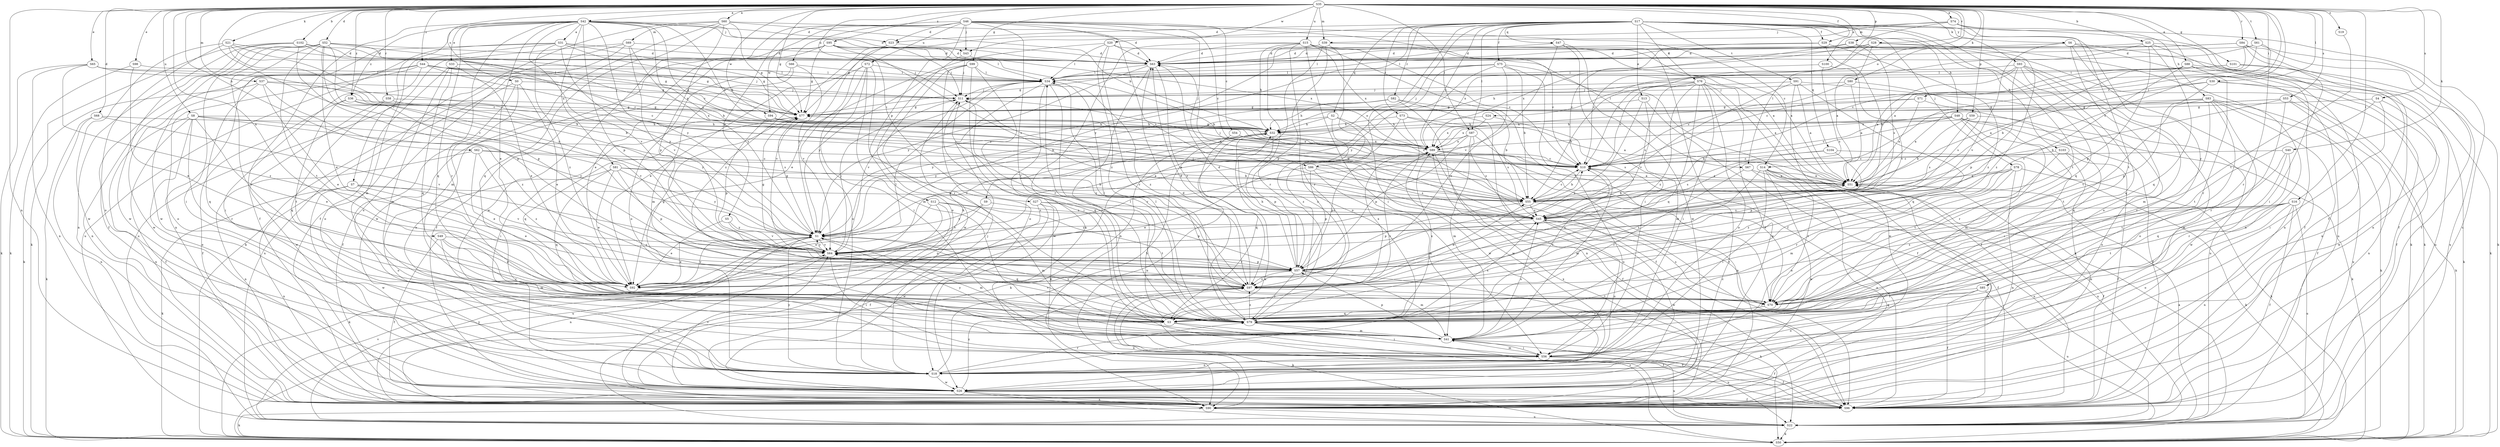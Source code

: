 strict digraph  {
S35;
S17;
S46;
S42;
S74;
S60;
S31;
S51;
S25;
S102;
S48;
S55;
S14;
S54;
S10;
S52;
S68;
S23;
S63;
S88;
S98;
S65;
S13;
S33;
S92;
S29;
S75;
S96;
S99;
S101;
S77;
S62;
S103;
S83;
S32;
S71;
S27;
S7;
S56;
S78;
S86;
S43;
S11;
S80;
S21;
S93;
S40;
S50;
S16;
S30;
S87;
S67;
S34;
S37;
S39;
S69;
S41;
S49;
S90;
S24;
S9;
S18;
S38;
S59;
S12;
S5;
S57;
S104;
S47;
S2;
S3;
S58;
S84;
S82;
S79;
S0;
S53;
S19;
S45;
S61;
S73;
S91;
S76;
S70;
S8;
S15;
S100;
S66;
S72;
S81;
S22;
S28;
S64;
S20;
S94;
S26;
S4;
S89;
S85;
S6;
S1;
S44;
S95;
S36;
S97;
S35 -> S42  [label=a];
S35 -> S74  [label=a];
S35 -> S60  [label=a];
S35 -> S25  [label=b];
S35 -> S102  [label=b];
S35 -> S14  [label=c];
S35 -> S52  [label=d];
S35 -> S68  [label=d];
S35 -> S88  [label=e];
S35 -> S98  [label=e];
S35 -> S65  [label=e];
S35 -> S29  [label=f];
S35 -> S99  [label=g];
S35 -> S101  [label=g];
S35 -> S77  [label=g];
S35 -> S62  [label=h];
S35 -> S71  [label=i];
S35 -> S27  [label=i];
S35 -> S80  [label=k];
S35 -> S21  [label=k];
S35 -> S93  [label=k];
S35 -> S40  [label=k];
S35 -> S16  [label=l];
S35 -> S30  [label=l];
S35 -> S87  [label=l];
S35 -> S37  [label=m];
S35 -> S39  [label=m];
S35 -> S49  [label=n];
S35 -> S90  [label=n];
S35 -> S24  [label=o];
S35 -> S38  [label=p];
S35 -> S59  [label=p];
S35 -> S58  [label=r];
S35 -> S84  [label=r];
S35 -> S0  [label=s];
S35 -> S53  [label=s];
S35 -> S19  [label=s];
S35 -> S45  [label=s];
S35 -> S61  [label=t];
S35 -> S8  [label=u];
S35 -> S15  [label=u];
S35 -> S100  [label=u];
S35 -> S28  [label=v];
S35 -> S64  [label=v];
S35 -> S20  [label=w];
S35 -> S94  [label=w];
S35 -> S4  [label=x];
S35 -> S44  [label=z];
S35 -> S95  [label=z];
S35 -> S36  [label=z];
S17 -> S48  [label=b];
S17 -> S23  [label=d];
S17 -> S13  [label=e];
S17 -> S29  [label=f];
S17 -> S75  [label=f];
S17 -> S96  [label=f];
S17 -> S77  [label=g];
S17 -> S103  [label=h];
S17 -> S78  [label=j];
S17 -> S86  [label=j];
S17 -> S87  [label=l];
S17 -> S9  [label=o];
S17 -> S104  [label=q];
S17 -> S47  [label=q];
S17 -> S2  [label=q];
S17 -> S3  [label=q];
S17 -> S82  [label=r];
S17 -> S73  [label=t];
S17 -> S91  [label=t];
S17 -> S76  [label=t];
S17 -> S70  [label=t];
S17 -> S89  [label=x];
S17 -> S85  [label=y];
S17 -> S6  [label=y];
S17 -> S1  [label=y];
S46 -> S14  [label=c];
S46 -> S54  [label=c];
S46 -> S10  [label=c];
S46 -> S23  [label=d];
S46 -> S86  [label=j];
S46 -> S43  [label=j];
S46 -> S67  [label=l];
S46 -> S12  [label=p];
S46 -> S5  [label=p];
S46 -> S79  [label=r];
S46 -> S45  [label=s];
S46 -> S66  [label=u];
S46 -> S72  [label=u];
S46 -> S94  [label=w];
S46 -> S26  [label=w];
S42 -> S31  [label=a];
S42 -> S55  [label=b];
S42 -> S10  [label=c];
S42 -> S23  [label=d];
S42 -> S63  [label=d];
S42 -> S33  [label=e];
S42 -> S92  [label=e];
S42 -> S96  [label=f];
S42 -> S7  [label=i];
S42 -> S43  [label=j];
S42 -> S57  [label=p];
S42 -> S3  [label=q];
S42 -> S79  [label=r];
S42 -> S81  [label=u];
S42 -> S64  [label=v];
S42 -> S89  [label=x];
S42 -> S1  [label=y];
S42 -> S36  [label=z];
S74 -> S83  [label=h];
S74 -> S43  [label=j];
S74 -> S67  [label=l];
S74 -> S39  [label=m];
S74 -> S70  [label=t];
S74 -> S22  [label=u];
S60 -> S63  [label=d];
S60 -> S96  [label=f];
S60 -> S77  [label=g];
S60 -> S32  [label=h];
S60 -> S69  [label=m];
S60 -> S41  [label=m];
S60 -> S57  [label=p];
S60 -> S3  [label=q];
S31 -> S63  [label=d];
S31 -> S77  [label=g];
S31 -> S32  [label=h];
S31 -> S41  [label=m];
S31 -> S90  [label=n];
S31 -> S22  [label=u];
S31 -> S1  [label=y];
S31 -> S97  [label=z];
S51 -> S55  [label=b];
S51 -> S96  [label=f];
S25 -> S10  [label=c];
S25 -> S63  [label=d];
S25 -> S96  [label=f];
S25 -> S90  [label=n];
S25 -> S57  [label=p];
S25 -> S3  [label=q];
S102 -> S63  [label=d];
S102 -> S11  [label=j];
S102 -> S50  [label=k];
S102 -> S90  [label=n];
S102 -> S57  [label=p];
S102 -> S26  [label=w];
S102 -> S89  [label=x];
S48 -> S55  [label=b];
S48 -> S10  [label=c];
S48 -> S96  [label=f];
S48 -> S32  [label=h];
S48 -> S56  [label=i];
S48 -> S50  [label=k];
S48 -> S41  [label=m];
S48 -> S79  [label=r];
S48 -> S89  [label=x];
S55 -> S10  [label=c];
S55 -> S96  [label=f];
S55 -> S57  [label=p];
S55 -> S45  [label=s];
S14 -> S51  [label=a];
S14 -> S96  [label=f];
S14 -> S56  [label=i];
S14 -> S90  [label=n];
S14 -> S70  [label=t];
S14 -> S22  [label=u];
S14 -> S26  [label=w];
S14 -> S97  [label=z];
S54 -> S10  [label=c];
S54 -> S3  [label=q];
S54 -> S89  [label=x];
S10 -> S51  [label=a];
S10 -> S55  [label=b];
S10 -> S11  [label=j];
S10 -> S41  [label=m];
S52 -> S10  [label=c];
S52 -> S63  [label=d];
S52 -> S92  [label=e];
S52 -> S96  [label=f];
S52 -> S77  [label=g];
S52 -> S56  [label=i];
S52 -> S57  [label=p];
S52 -> S79  [label=r];
S52 -> S70  [label=t];
S52 -> S26  [label=w];
S52 -> S1  [label=y];
S68 -> S32  [label=h];
S68 -> S50  [label=k];
S68 -> S90  [label=n];
S68 -> S64  [label=v];
S23 -> S63  [label=d];
S23 -> S1  [label=y];
S23 -> S97  [label=z];
S63 -> S34  [label=l];
S63 -> S90  [label=n];
S63 -> S1  [label=y];
S63 -> S97  [label=z];
S88 -> S55  [label=b];
S88 -> S50  [label=k];
S88 -> S34  [label=l];
S88 -> S79  [label=r];
S88 -> S22  [label=u];
S88 -> S64  [label=v];
S98 -> S92  [label=e];
S98 -> S50  [label=k];
S98 -> S34  [label=l];
S65 -> S55  [label=b];
S65 -> S77  [label=g];
S65 -> S50  [label=k];
S65 -> S34  [label=l];
S65 -> S90  [label=n];
S65 -> S97  [label=z];
S13 -> S96  [label=f];
S13 -> S77  [label=g];
S13 -> S41  [label=m];
S13 -> S97  [label=z];
S33 -> S92  [label=e];
S33 -> S34  [label=l];
S33 -> S41  [label=m];
S33 -> S18  [label=o];
S33 -> S3  [label=q];
S92 -> S55  [label=b];
S92 -> S32  [label=h];
S92 -> S34  [label=l];
S92 -> S1  [label=y];
S29 -> S55  [label=b];
S29 -> S63  [label=d];
S29 -> S89  [label=x];
S29 -> S97  [label=z];
S75 -> S55  [label=b];
S75 -> S92  [label=e];
S75 -> S77  [label=g];
S75 -> S56  [label=i];
S75 -> S50  [label=k];
S75 -> S34  [label=l];
S75 -> S64  [label=v];
S75 -> S1  [label=y];
S99 -> S56  [label=i];
S99 -> S34  [label=l];
S99 -> S18  [label=o];
S99 -> S79  [label=r];
S99 -> S26  [label=w];
S99 -> S1  [label=y];
S101 -> S10  [label=c];
S101 -> S34  [label=l];
S101 -> S90  [label=n];
S101 -> S22  [label=u];
S77 -> S32  [label=h];
S77 -> S56  [label=i];
S77 -> S3  [label=q];
S62 -> S55  [label=b];
S62 -> S10  [label=c];
S62 -> S92  [label=e];
S62 -> S90  [label=n];
S62 -> S97  [label=z];
S103 -> S10  [label=c];
S103 -> S96  [label=f];
S103 -> S90  [label=n];
S103 -> S70  [label=t];
S83 -> S51  [label=a];
S83 -> S96  [label=f];
S83 -> S77  [label=g];
S83 -> S50  [label=k];
S83 -> S18  [label=o];
S83 -> S79  [label=r];
S83 -> S70  [label=t];
S83 -> S22  [label=u];
S83 -> S26  [label=w];
S32 -> S77  [label=g];
S32 -> S50  [label=k];
S32 -> S90  [label=n];
S32 -> S57  [label=p];
S32 -> S22  [label=u];
S32 -> S89  [label=x];
S71 -> S51  [label=a];
S71 -> S77  [label=g];
S71 -> S3  [label=q];
S71 -> S89  [label=x];
S27 -> S96  [label=f];
S27 -> S56  [label=i];
S27 -> S57  [label=p];
S27 -> S45  [label=s];
S27 -> S26  [label=w];
S7 -> S55  [label=b];
S7 -> S92  [label=e];
S7 -> S50  [label=k];
S7 -> S90  [label=n];
S7 -> S64  [label=v];
S7 -> S26  [label=w];
S56 -> S96  [label=f];
S56 -> S41  [label=m];
S56 -> S18  [label=o];
S56 -> S22  [label=u];
S78 -> S51  [label=a];
S78 -> S50  [label=k];
S78 -> S41  [label=m];
S78 -> S90  [label=n];
S78 -> S18  [label=o];
S78 -> S79  [label=r];
S78 -> S97  [label=z];
S86 -> S51  [label=a];
S86 -> S92  [label=e];
S86 -> S41  [label=m];
S86 -> S57  [label=p];
S86 -> S45  [label=s];
S43 -> S11  [label=j];
S43 -> S18  [label=o];
S43 -> S89  [label=x];
S11 -> S77  [label=g];
S11 -> S3  [label=q];
S11 -> S97  [label=z];
S80 -> S51  [label=a];
S80 -> S10  [label=c];
S80 -> S11  [label=j];
S80 -> S45  [label=s];
S21 -> S55  [label=b];
S21 -> S10  [label=c];
S21 -> S63  [label=d];
S21 -> S77  [label=g];
S21 -> S18  [label=o];
S21 -> S26  [label=w];
S93 -> S51  [label=a];
S93 -> S32  [label=h];
S93 -> S34  [label=l];
S93 -> S41  [label=m];
S93 -> S57  [label=p];
S93 -> S3  [label=q];
S93 -> S70  [label=t];
S93 -> S26  [label=w];
S40 -> S10  [label=c];
S40 -> S3  [label=q];
S40 -> S79  [label=r];
S40 -> S70  [label=t];
S50 -> S97  [label=z];
S16 -> S96  [label=f];
S16 -> S56  [label=i];
S16 -> S90  [label=n];
S16 -> S18  [label=o];
S16 -> S45  [label=s];
S16 -> S70  [label=t];
S16 -> S22  [label=u];
S16 -> S97  [label=z];
S30 -> S51  [label=a];
S30 -> S96  [label=f];
S30 -> S11  [label=j];
S30 -> S50  [label=k];
S30 -> S57  [label=p];
S87 -> S41  [label=m];
S87 -> S90  [label=n];
S87 -> S57  [label=p];
S87 -> S45  [label=s];
S87 -> S64  [label=v];
S87 -> S89  [label=x];
S67 -> S51  [label=a];
S67 -> S79  [label=r];
S67 -> S22  [label=u];
S34 -> S11  [label=j];
S34 -> S79  [label=r];
S34 -> S22  [label=u];
S34 -> S64  [label=v];
S34 -> S26  [label=w];
S34 -> S97  [label=z];
S37 -> S92  [label=e];
S37 -> S11  [label=j];
S37 -> S50  [label=k];
S37 -> S3  [label=q];
S37 -> S89  [label=x];
S37 -> S97  [label=z];
S39 -> S51  [label=a];
S39 -> S63  [label=d];
S39 -> S92  [label=e];
S39 -> S57  [label=p];
S39 -> S79  [label=r];
S39 -> S1  [label=y];
S69 -> S63  [label=d];
S69 -> S50  [label=k];
S69 -> S18  [label=o];
S69 -> S22  [label=u];
S69 -> S64  [label=v];
S69 -> S1  [label=y];
S41 -> S96  [label=f];
S41 -> S56  [label=i];
S41 -> S57  [label=p];
S41 -> S45  [label=s];
S41 -> S22  [label=u];
S41 -> S1  [label=y];
S49 -> S92  [label=e];
S49 -> S96  [label=f];
S49 -> S41  [label=m];
S49 -> S79  [label=r];
S49 -> S64  [label=v];
S90 -> S51  [label=a];
S90 -> S50  [label=k];
S90 -> S22  [label=u];
S90 -> S89  [label=x];
S90 -> S1  [label=y];
S24 -> S32  [label=h];
S24 -> S45  [label=s];
S24 -> S89  [label=x];
S9 -> S45  [label=s];
S9 -> S64  [label=v];
S9 -> S1  [label=y];
S18 -> S32  [label=h];
S18 -> S11  [label=j];
S18 -> S79  [label=r];
S18 -> S26  [label=w];
S18 -> S1  [label=y];
S38 -> S10  [label=c];
S38 -> S63  [label=d];
S38 -> S50  [label=k];
S38 -> S45  [label=s];
S59 -> S55  [label=b];
S59 -> S32  [label=h];
S59 -> S18  [label=o];
S59 -> S45  [label=s];
S12 -> S92  [label=e];
S12 -> S50  [label=k];
S12 -> S41  [label=m];
S12 -> S45  [label=s];
S12 -> S70  [label=t];
S12 -> S22  [label=u];
S5 -> S92  [label=e];
S5 -> S64  [label=v];
S5 -> S1  [label=y];
S57 -> S51  [label=a];
S57 -> S10  [label=c];
S57 -> S63  [label=d];
S57 -> S92  [label=e];
S57 -> S32  [label=h];
S57 -> S50  [label=k];
S57 -> S41  [label=m];
S57 -> S79  [label=r];
S57 -> S64  [label=v];
S57 -> S97  [label=z];
S104 -> S10  [label=c];
S104 -> S50  [label=k];
S104 -> S57  [label=p];
S104 -> S45  [label=s];
S47 -> S63  [label=d];
S47 -> S96  [label=f];
S47 -> S56  [label=i];
S47 -> S64  [label=v];
S47 -> S26  [label=w];
S2 -> S96  [label=f];
S2 -> S32  [label=h];
S2 -> S26  [label=w];
S2 -> S1  [label=y];
S2 -> S97  [label=z];
S3 -> S96  [label=f];
S3 -> S56  [label=i];
S3 -> S34  [label=l];
S3 -> S89  [label=x];
S58 -> S55  [label=b];
S58 -> S77  [label=g];
S58 -> S3  [label=q];
S58 -> S26  [label=w];
S84 -> S10  [label=c];
S84 -> S63  [label=d];
S84 -> S96  [label=f];
S84 -> S56  [label=i];
S84 -> S34  [label=l];
S84 -> S90  [label=n];
S82 -> S55  [label=b];
S82 -> S77  [label=g];
S82 -> S32  [label=h];
S82 -> S90  [label=n];
S82 -> S22  [label=u];
S82 -> S1  [label=y];
S79 -> S10  [label=c];
S79 -> S63  [label=d];
S79 -> S96  [label=f];
S79 -> S11  [label=j];
S79 -> S34  [label=l];
S79 -> S41  [label=m];
S79 -> S45  [label=s];
S79 -> S64  [label=v];
S79 -> S89  [label=x];
S79 -> S1  [label=y];
S79 -> S97  [label=z];
S0 -> S92  [label=e];
S0 -> S96  [label=f];
S0 -> S11  [label=j];
S0 -> S18  [label=o];
S0 -> S22  [label=u];
S53 -> S55  [label=b];
S53 -> S77  [label=g];
S53 -> S50  [label=k];
S53 -> S90  [label=n];
S53 -> S79  [label=r];
S53 -> S89  [label=x];
S19 -> S70  [label=t];
S45 -> S63  [label=d];
S45 -> S11  [label=j];
S45 -> S18  [label=o];
S45 -> S70  [label=t];
S45 -> S26  [label=w];
S45 -> S1  [label=y];
S61 -> S51  [label=a];
S61 -> S63  [label=d];
S61 -> S50  [label=k];
S61 -> S34  [label=l];
S61 -> S79  [label=r];
S73 -> S51  [label=a];
S73 -> S32  [label=h];
S73 -> S45  [label=s];
S73 -> S26  [label=w];
S73 -> S97  [label=z];
S91 -> S51  [label=a];
S91 -> S11  [label=j];
S91 -> S3  [label=q];
S91 -> S22  [label=u];
S91 -> S64  [label=v];
S91 -> S26  [label=w];
S76 -> S51  [label=a];
S76 -> S55  [label=b];
S76 -> S10  [label=c];
S76 -> S96  [label=f];
S76 -> S56  [label=i];
S76 -> S11  [label=j];
S76 -> S18  [label=o];
S76 -> S3  [label=q];
S76 -> S45  [label=s];
S76 -> S26  [label=w];
S76 -> S97  [label=z];
S70 -> S34  [label=l];
S70 -> S3  [label=q];
S70 -> S79  [label=r];
S70 -> S45  [label=s];
S8 -> S92  [label=e];
S8 -> S96  [label=f];
S8 -> S32  [label=h];
S8 -> S90  [label=n];
S8 -> S18  [label=o];
S8 -> S79  [label=r];
S8 -> S45  [label=s];
S8 -> S1  [label=y];
S15 -> S51  [label=a];
S15 -> S10  [label=c];
S15 -> S63  [label=d];
S15 -> S32  [label=h];
S15 -> S56  [label=i];
S15 -> S90  [label=n];
S15 -> S18  [label=o];
S15 -> S79  [label=r];
S15 -> S70  [label=t];
S15 -> S89  [label=x];
S100 -> S34  [label=l];
S100 -> S45  [label=s];
S100 -> S64  [label=v];
S66 -> S34  [label=l];
S66 -> S41  [label=m];
S66 -> S18  [label=o];
S66 -> S64  [label=v];
S72 -> S92  [label=e];
S72 -> S56  [label=i];
S72 -> S34  [label=l];
S72 -> S41  [label=m];
S72 -> S18  [label=o];
S72 -> S79  [label=r];
S72 -> S64  [label=v];
S81 -> S51  [label=a];
S81 -> S55  [label=b];
S81 -> S92  [label=e];
S81 -> S18  [label=o];
S81 -> S57  [label=p];
S81 -> S3  [label=q];
S81 -> S1  [label=y];
S22 -> S51  [label=a];
S22 -> S50  [label=k];
S22 -> S64  [label=v];
S28 -> S51  [label=a];
S28 -> S10  [label=c];
S28 -> S63  [label=d];
S28 -> S90  [label=n];
S28 -> S89  [label=x];
S28 -> S97  [label=z];
S64 -> S77  [label=g];
S64 -> S56  [label=i];
S64 -> S11  [label=j];
S64 -> S90  [label=n];
S64 -> S57  [label=p];
S64 -> S1  [label=y];
S20 -> S10  [label=c];
S20 -> S63  [label=d];
S20 -> S92  [label=e];
S20 -> S34  [label=l];
S20 -> S79  [label=r];
S20 -> S97  [label=z];
S94 -> S55  [label=b];
S94 -> S32  [label=h];
S94 -> S57  [label=p];
S26 -> S10  [label=c];
S26 -> S96  [label=f];
S26 -> S90  [label=n];
S26 -> S22  [label=u];
S26 -> S64  [label=v];
S26 -> S97  [label=z];
S4 -> S77  [label=g];
S4 -> S56  [label=i];
S4 -> S70  [label=t];
S4 -> S26  [label=w];
S89 -> S10  [label=c];
S89 -> S96  [label=f];
S89 -> S57  [label=p];
S89 -> S70  [label=t];
S85 -> S96  [label=f];
S85 -> S18  [label=o];
S85 -> S3  [label=q];
S85 -> S70  [label=t];
S85 -> S22  [label=u];
S6 -> S63  [label=d];
S6 -> S96  [label=f];
S6 -> S50  [label=k];
S6 -> S18  [label=o];
S6 -> S22  [label=u];
S6 -> S64  [label=v];
S1 -> S92  [label=e];
S1 -> S77  [label=g];
S1 -> S41  [label=m];
S1 -> S90  [label=n];
S1 -> S3  [label=q];
S1 -> S64  [label=v];
S44 -> S10  [label=c];
S44 -> S77  [label=g];
S44 -> S56  [label=i];
S44 -> S11  [label=j];
S44 -> S34  [label=l];
S44 -> S90  [label=n];
S44 -> S18  [label=o];
S44 -> S26  [label=w];
S44 -> S89  [label=x];
S95 -> S55  [label=b];
S95 -> S63  [label=d];
S95 -> S92  [label=e];
S95 -> S96  [label=f];
S95 -> S77  [label=g];
S95 -> S11  [label=j];
S95 -> S34  [label=l];
S95 -> S45  [label=s];
S95 -> S26  [label=w];
S36 -> S96  [label=f];
S36 -> S77  [label=g];
S36 -> S70  [label=t];
S36 -> S64  [label=v];
S36 -> S1  [label=y];
S97 -> S63  [label=d];
S97 -> S77  [label=g];
S97 -> S50  [label=k];
S97 -> S90  [label=n];
S97 -> S70  [label=t];
S97 -> S89  [label=x];
}
